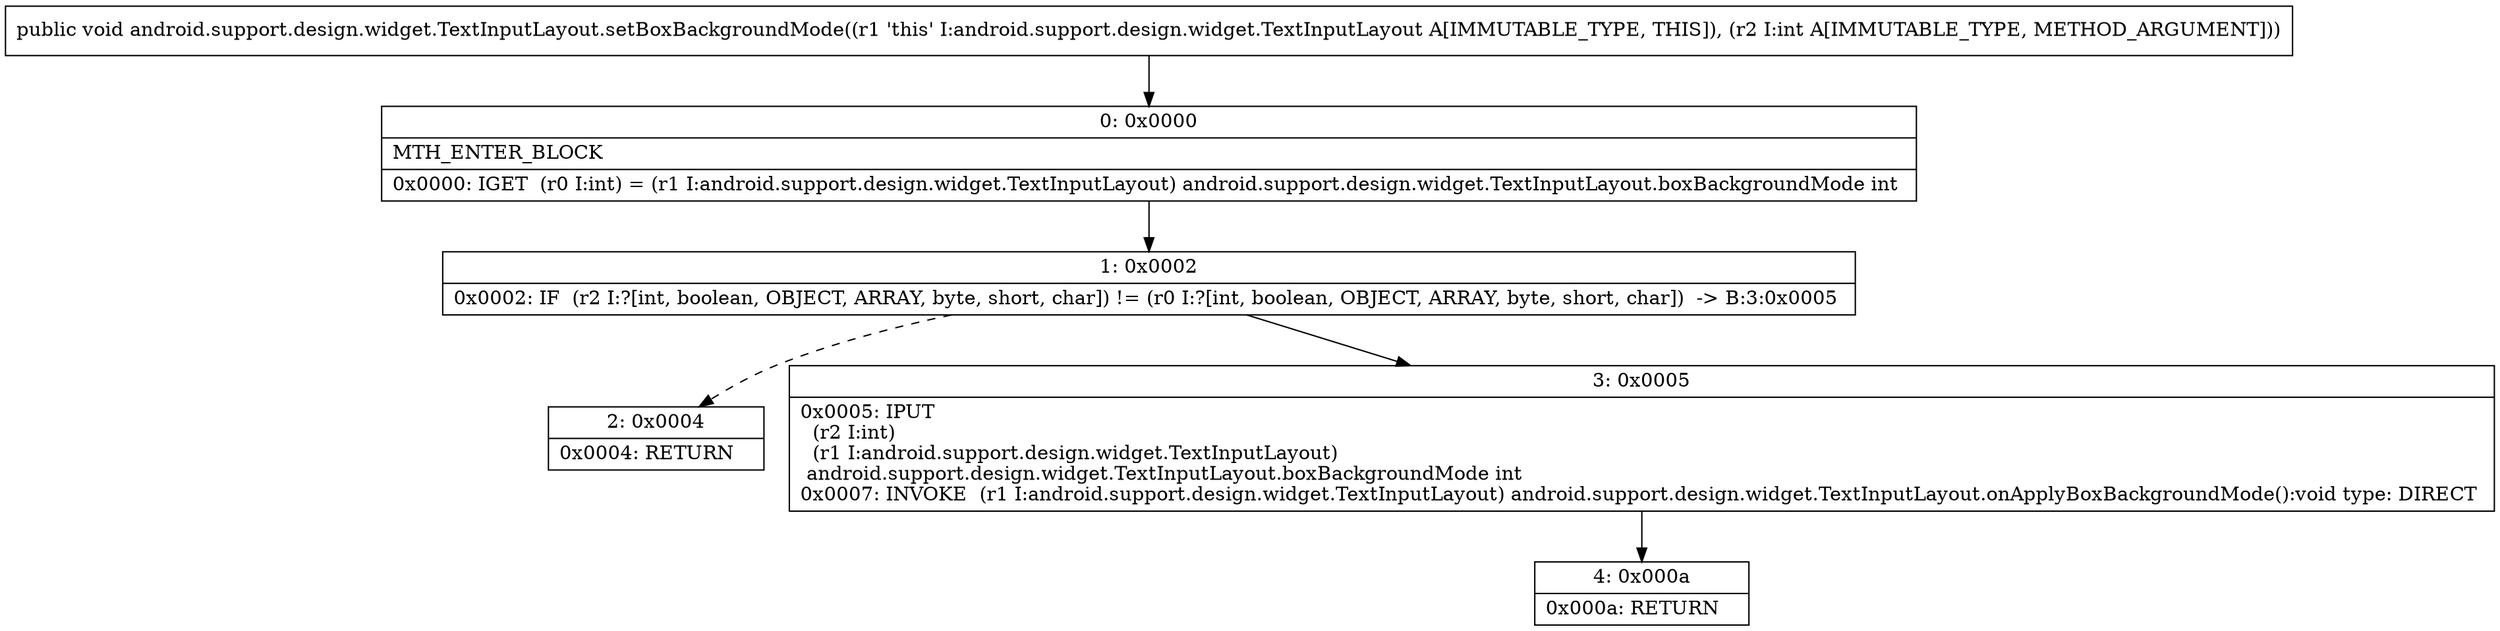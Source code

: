 digraph "CFG forandroid.support.design.widget.TextInputLayout.setBoxBackgroundMode(I)V" {
Node_0 [shape=record,label="{0\:\ 0x0000|MTH_ENTER_BLOCK\l|0x0000: IGET  (r0 I:int) = (r1 I:android.support.design.widget.TextInputLayout) android.support.design.widget.TextInputLayout.boxBackgroundMode int \l}"];
Node_1 [shape=record,label="{1\:\ 0x0002|0x0002: IF  (r2 I:?[int, boolean, OBJECT, ARRAY, byte, short, char]) != (r0 I:?[int, boolean, OBJECT, ARRAY, byte, short, char])  \-\> B:3:0x0005 \l}"];
Node_2 [shape=record,label="{2\:\ 0x0004|0x0004: RETURN   \l}"];
Node_3 [shape=record,label="{3\:\ 0x0005|0x0005: IPUT  \l  (r2 I:int)\l  (r1 I:android.support.design.widget.TextInputLayout)\l android.support.design.widget.TextInputLayout.boxBackgroundMode int \l0x0007: INVOKE  (r1 I:android.support.design.widget.TextInputLayout) android.support.design.widget.TextInputLayout.onApplyBoxBackgroundMode():void type: DIRECT \l}"];
Node_4 [shape=record,label="{4\:\ 0x000a|0x000a: RETURN   \l}"];
MethodNode[shape=record,label="{public void android.support.design.widget.TextInputLayout.setBoxBackgroundMode((r1 'this' I:android.support.design.widget.TextInputLayout A[IMMUTABLE_TYPE, THIS]), (r2 I:int A[IMMUTABLE_TYPE, METHOD_ARGUMENT])) }"];
MethodNode -> Node_0;
Node_0 -> Node_1;
Node_1 -> Node_2[style=dashed];
Node_1 -> Node_3;
Node_3 -> Node_4;
}


